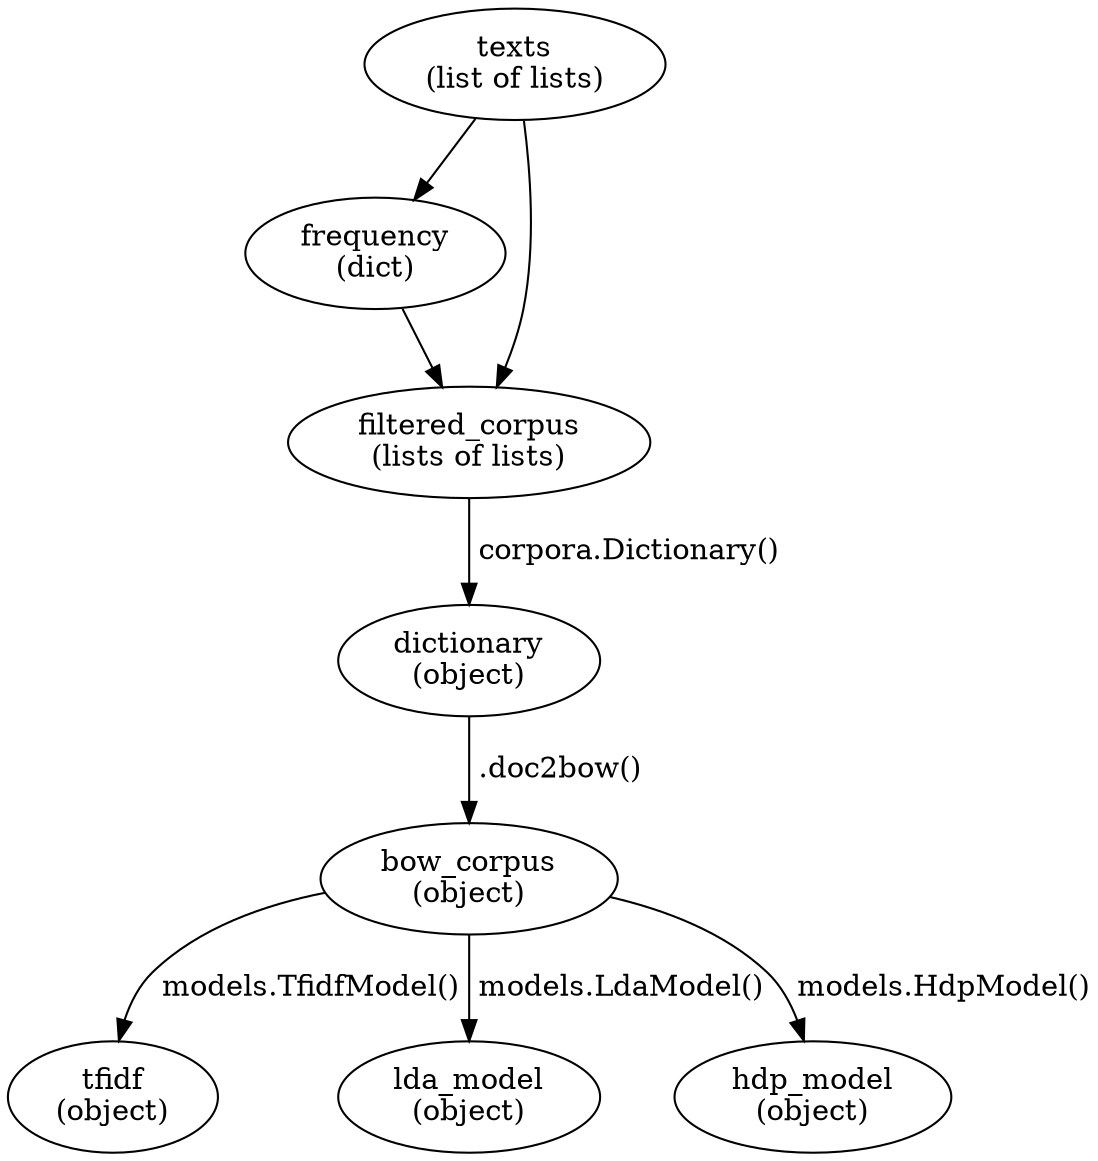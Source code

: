 digraph G {

    texts [label="texts\n(list of lists)"]
    freq [label="frequency\n(dict)"]
    filtered [label="filtered_corpus\n(lists of lists)"]
    dict [label="dictionary\n(object)"]
    BOW [label="bow_corpus\n(object)"]
    TFIDF [label="tfidf\n(object)"]
    LDA [label="lda_model\n(object)"]
    HDP [label="hdp_model\n(object)"]

    texts -> freq -> filtered
    texts -> filtered
    filtered -> dict [label=" corpora.Dictionary()"]
    dict -> BOW [label=" .doc2bow()"]
    BOW -> TFIDF [label=" models.TfidfModel()"]
    BOW -> LDA [label=" models.LdaModel()"]
    BOW -> HDP [label=" models.HdpModel()"]
}